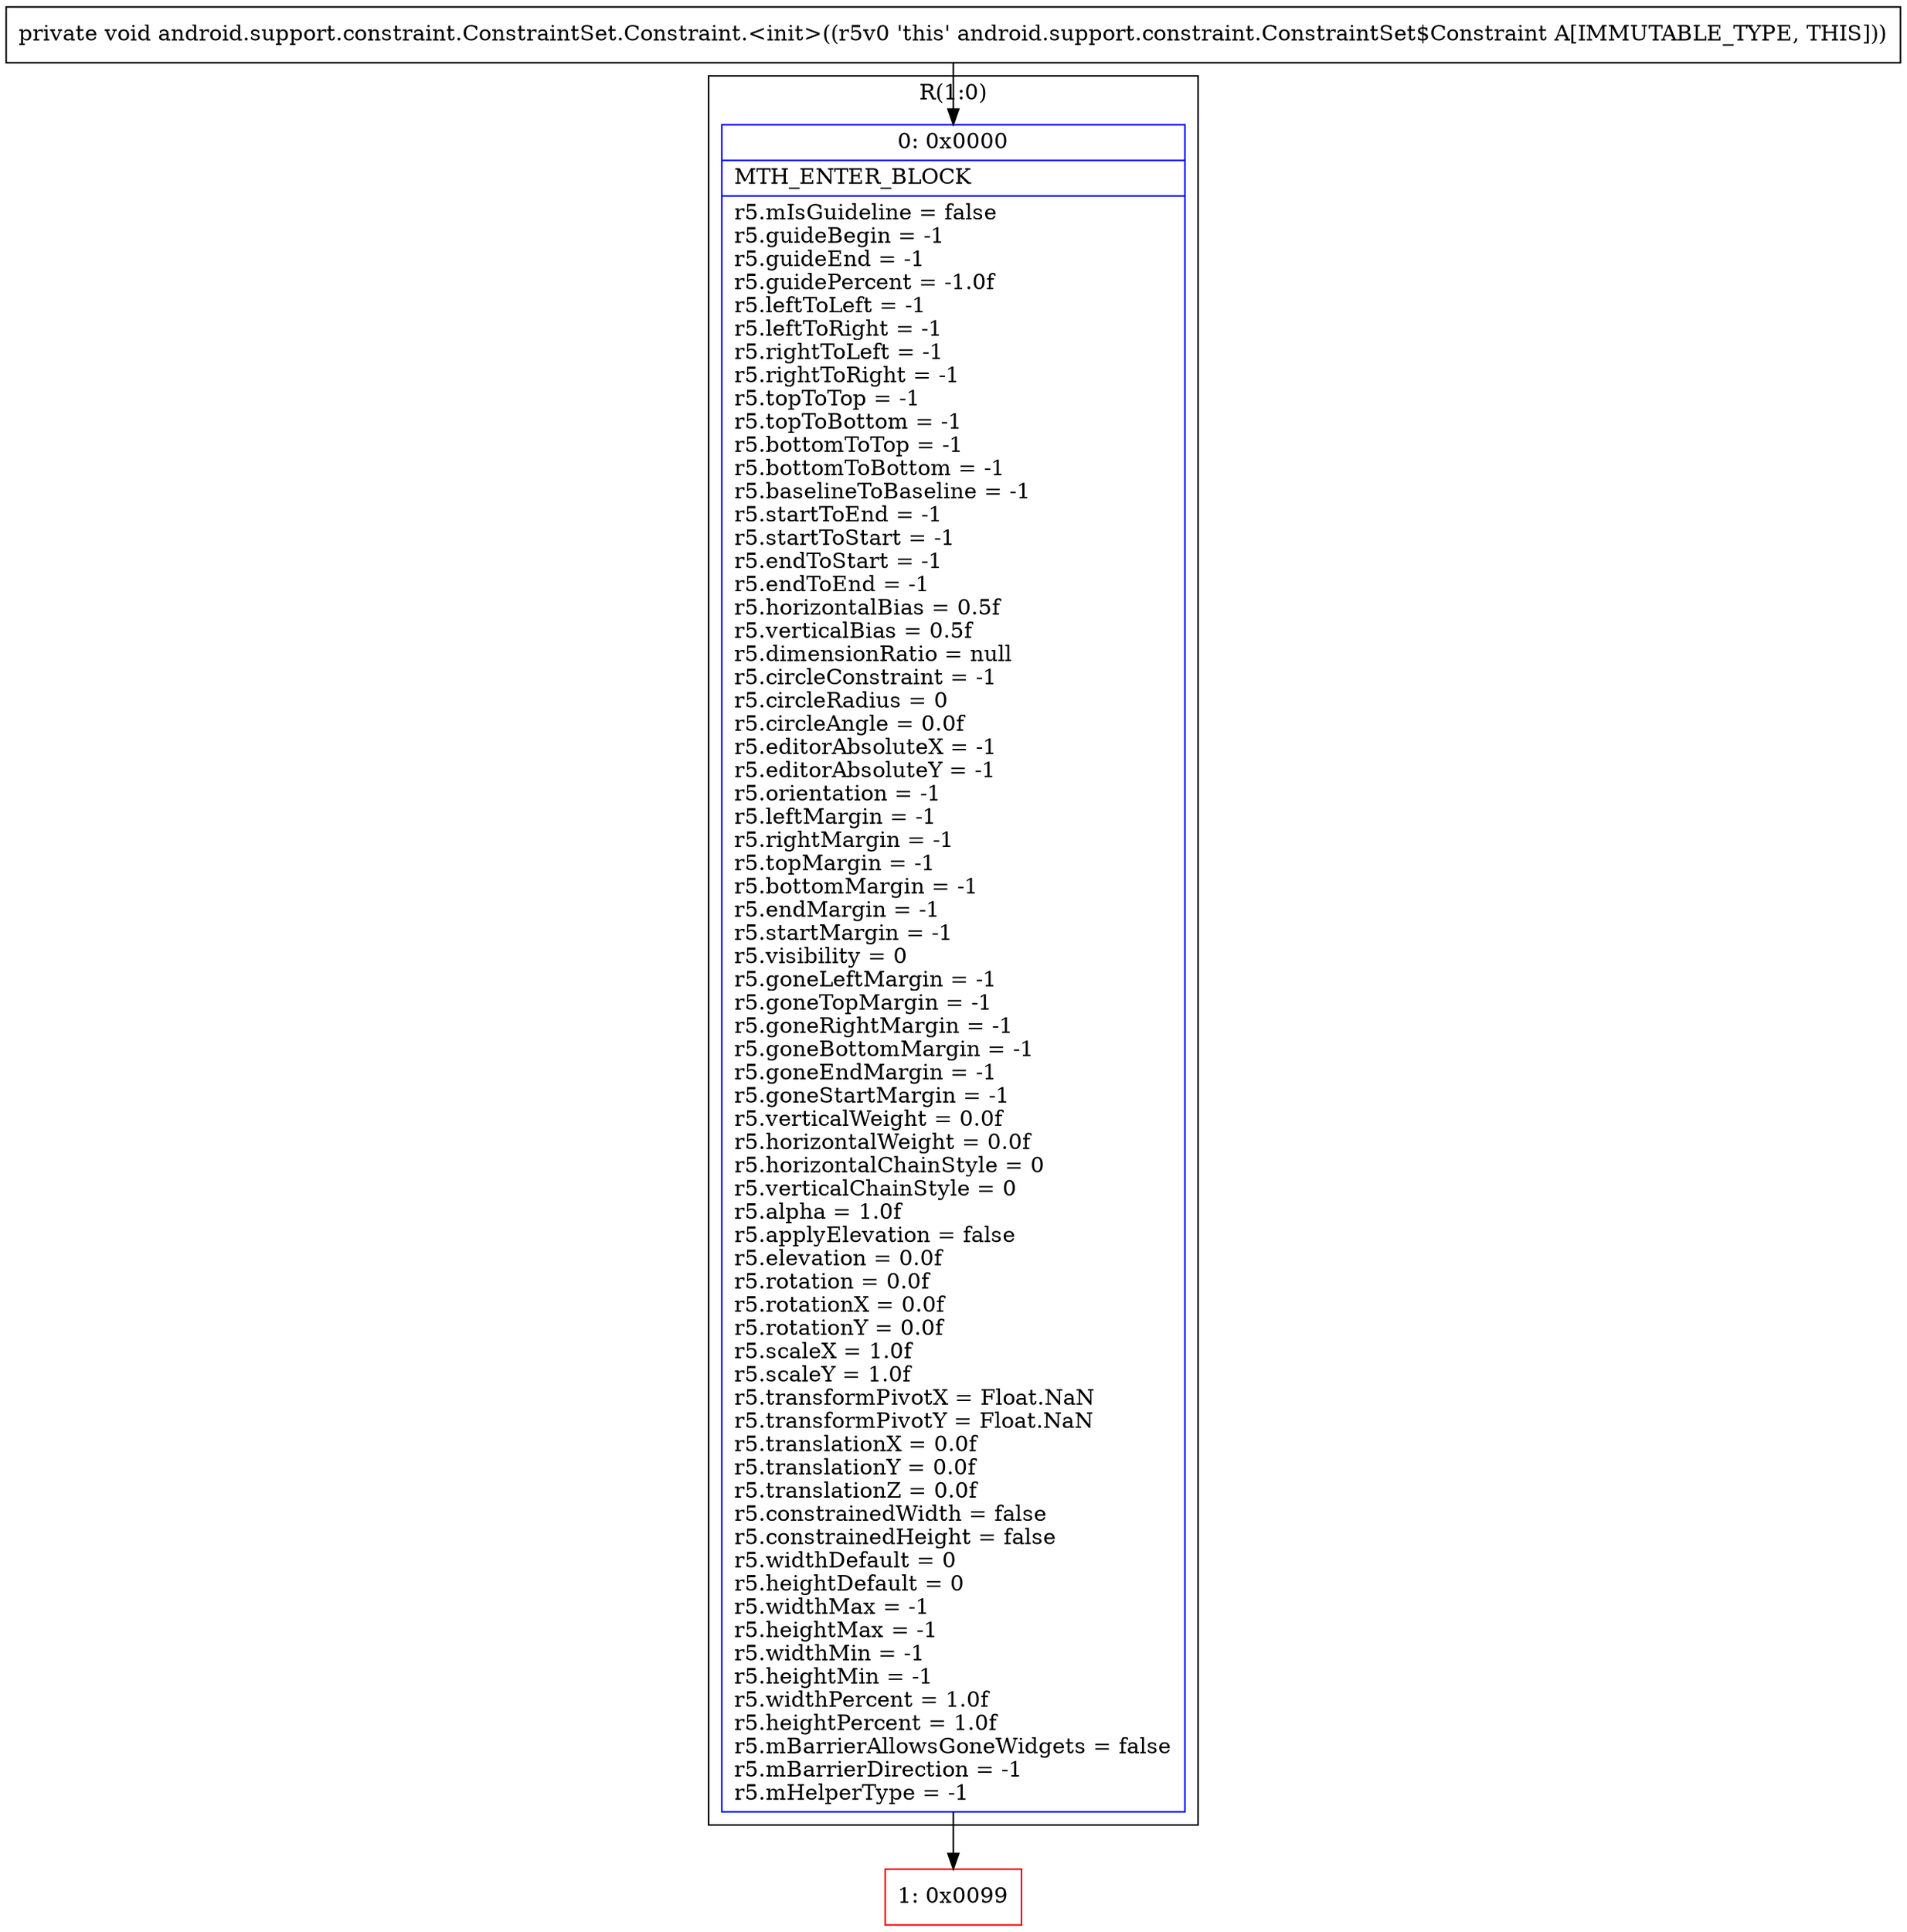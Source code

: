 digraph "CFG forandroid.support.constraint.ConstraintSet.Constraint.\<init\>()V" {
subgraph cluster_Region_1038885272 {
label = "R(1:0)";
node [shape=record,color=blue];
Node_0 [shape=record,label="{0\:\ 0x0000|MTH_ENTER_BLOCK\l|r5.mIsGuideline = false\lr5.guideBegin = \-1\lr5.guideEnd = \-1\lr5.guidePercent = \-1.0f\lr5.leftToLeft = \-1\lr5.leftToRight = \-1\lr5.rightToLeft = \-1\lr5.rightToRight = \-1\lr5.topToTop = \-1\lr5.topToBottom = \-1\lr5.bottomToTop = \-1\lr5.bottomToBottom = \-1\lr5.baselineToBaseline = \-1\lr5.startToEnd = \-1\lr5.startToStart = \-1\lr5.endToStart = \-1\lr5.endToEnd = \-1\lr5.horizontalBias = 0.5f\lr5.verticalBias = 0.5f\lr5.dimensionRatio = null\lr5.circleConstraint = \-1\lr5.circleRadius = 0\lr5.circleAngle = 0.0f\lr5.editorAbsoluteX = \-1\lr5.editorAbsoluteY = \-1\lr5.orientation = \-1\lr5.leftMargin = \-1\lr5.rightMargin = \-1\lr5.topMargin = \-1\lr5.bottomMargin = \-1\lr5.endMargin = \-1\lr5.startMargin = \-1\lr5.visibility = 0\lr5.goneLeftMargin = \-1\lr5.goneTopMargin = \-1\lr5.goneRightMargin = \-1\lr5.goneBottomMargin = \-1\lr5.goneEndMargin = \-1\lr5.goneStartMargin = \-1\lr5.verticalWeight = 0.0f\lr5.horizontalWeight = 0.0f\lr5.horizontalChainStyle = 0\lr5.verticalChainStyle = 0\lr5.alpha = 1.0f\lr5.applyElevation = false\lr5.elevation = 0.0f\lr5.rotation = 0.0f\lr5.rotationX = 0.0f\lr5.rotationY = 0.0f\lr5.scaleX = 1.0f\lr5.scaleY = 1.0f\lr5.transformPivotX = Float.NaN\lr5.transformPivotY = Float.NaN\lr5.translationX = 0.0f\lr5.translationY = 0.0f\lr5.translationZ = 0.0f\lr5.constrainedWidth = false\lr5.constrainedHeight = false\lr5.widthDefault = 0\lr5.heightDefault = 0\lr5.widthMax = \-1\lr5.heightMax = \-1\lr5.widthMin = \-1\lr5.heightMin = \-1\lr5.widthPercent = 1.0f\lr5.heightPercent = 1.0f\lr5.mBarrierAllowsGoneWidgets = false\lr5.mBarrierDirection = \-1\lr5.mHelperType = \-1\l}"];
}
Node_1 [shape=record,color=red,label="{1\:\ 0x0099}"];
MethodNode[shape=record,label="{private void android.support.constraint.ConstraintSet.Constraint.\<init\>((r5v0 'this' android.support.constraint.ConstraintSet$Constraint A[IMMUTABLE_TYPE, THIS])) }"];
MethodNode -> Node_0;
Node_0 -> Node_1;
}

